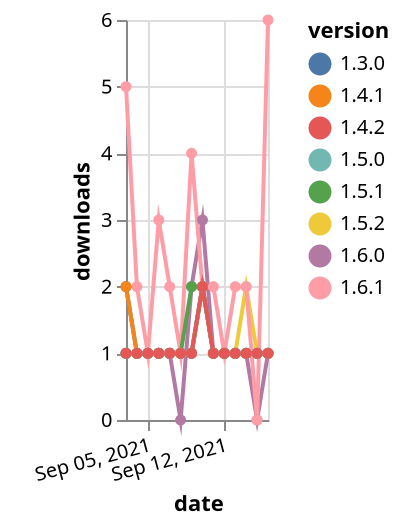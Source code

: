 {"$schema": "https://vega.github.io/schema/vega-lite/v5.json", "description": "A simple bar chart with embedded data.", "data": {"values": [{"date": "2021-09-03", "total": 201, "delta": 1, "version": "1.5.2"}, {"date": "2021-09-04", "total": 202, "delta": 1, "version": "1.5.2"}, {"date": "2021-09-05", "total": 203, "delta": 1, "version": "1.5.2"}, {"date": "2021-09-06", "total": 204, "delta": 1, "version": "1.5.2"}, {"date": "2021-09-07", "total": 205, "delta": 1, "version": "1.5.2"}, {"date": "2021-09-08", "total": 206, "delta": 1, "version": "1.5.2"}, {"date": "2021-09-09", "total": 207, "delta": 1, "version": "1.5.2"}, {"date": "2021-09-10", "total": 209, "delta": 2, "version": "1.5.2"}, {"date": "2021-09-11", "total": 210, "delta": 1, "version": "1.5.2"}, {"date": "2021-09-12", "total": 211, "delta": 1, "version": "1.5.2"}, {"date": "2021-09-13", "total": 212, "delta": 1, "version": "1.5.2"}, {"date": "2021-09-14", "total": 214, "delta": 2, "version": "1.5.2"}, {"date": "2021-09-15", "total": 215, "delta": 1, "version": "1.5.2"}, {"date": "2021-09-16", "total": 216, "delta": 1, "version": "1.5.2"}, {"date": "2021-09-03", "total": 157, "delta": 1, "version": "1.6.0"}, {"date": "2021-09-04", "total": 158, "delta": 1, "version": "1.6.0"}, {"date": "2021-09-05", "total": 159, "delta": 1, "version": "1.6.0"}, {"date": "2021-09-06", "total": 160, "delta": 1, "version": "1.6.0"}, {"date": "2021-09-07", "total": 161, "delta": 1, "version": "1.6.0"}, {"date": "2021-09-08", "total": 161, "delta": 0, "version": "1.6.0"}, {"date": "2021-09-09", "total": 163, "delta": 2, "version": "1.6.0"}, {"date": "2021-09-10", "total": 166, "delta": 3, "version": "1.6.0"}, {"date": "2021-09-11", "total": 167, "delta": 1, "version": "1.6.0"}, {"date": "2021-09-12", "total": 168, "delta": 1, "version": "1.6.0"}, {"date": "2021-09-13", "total": 169, "delta": 1, "version": "1.6.0"}, {"date": "2021-09-14", "total": 170, "delta": 1, "version": "1.6.0"}, {"date": "2021-09-15", "total": 170, "delta": 0, "version": "1.6.0"}, {"date": "2021-09-16", "total": 171, "delta": 1, "version": "1.6.0"}, {"date": "2021-09-03", "total": 234, "delta": 5, "version": "1.6.1"}, {"date": "2021-09-04", "total": 236, "delta": 2, "version": "1.6.1"}, {"date": "2021-09-05", "total": 237, "delta": 1, "version": "1.6.1"}, {"date": "2021-09-06", "total": 240, "delta": 3, "version": "1.6.1"}, {"date": "2021-09-07", "total": 242, "delta": 2, "version": "1.6.1"}, {"date": "2021-09-08", "total": 243, "delta": 1, "version": "1.6.1"}, {"date": "2021-09-09", "total": 247, "delta": 4, "version": "1.6.1"}, {"date": "2021-09-10", "total": 249, "delta": 2, "version": "1.6.1"}, {"date": "2021-09-11", "total": 251, "delta": 2, "version": "1.6.1"}, {"date": "2021-09-12", "total": 252, "delta": 1, "version": "1.6.1"}, {"date": "2021-09-13", "total": 254, "delta": 2, "version": "1.6.1"}, {"date": "2021-09-14", "total": 256, "delta": 2, "version": "1.6.1"}, {"date": "2021-09-15", "total": 256, "delta": 0, "version": "1.6.1"}, {"date": "2021-09-16", "total": 262, "delta": 6, "version": "1.6.1"}, {"date": "2021-09-03", "total": 202, "delta": 1, "version": "1.5.1"}, {"date": "2021-09-04", "total": 203, "delta": 1, "version": "1.5.1"}, {"date": "2021-09-05", "total": 204, "delta": 1, "version": "1.5.1"}, {"date": "2021-09-06", "total": 205, "delta": 1, "version": "1.5.1"}, {"date": "2021-09-07", "total": 206, "delta": 1, "version": "1.5.1"}, {"date": "2021-09-08", "total": 207, "delta": 1, "version": "1.5.1"}, {"date": "2021-09-09", "total": 209, "delta": 2, "version": "1.5.1"}, {"date": "2021-09-10", "total": 211, "delta": 2, "version": "1.5.1"}, {"date": "2021-09-11", "total": 212, "delta": 1, "version": "1.5.1"}, {"date": "2021-09-12", "total": 213, "delta": 1, "version": "1.5.1"}, {"date": "2021-09-13", "total": 214, "delta": 1, "version": "1.5.1"}, {"date": "2021-09-14", "total": 215, "delta": 1, "version": "1.5.1"}, {"date": "2021-09-15", "total": 216, "delta": 1, "version": "1.5.1"}, {"date": "2021-09-16", "total": 217, "delta": 1, "version": "1.5.1"}, {"date": "2021-09-03", "total": 141, "delta": 2, "version": "1.3.0"}, {"date": "2021-09-04", "total": 142, "delta": 1, "version": "1.3.0"}, {"date": "2021-09-05", "total": 143, "delta": 1, "version": "1.3.0"}, {"date": "2021-09-06", "total": 144, "delta": 1, "version": "1.3.0"}, {"date": "2021-09-07", "total": 145, "delta": 1, "version": "1.3.0"}, {"date": "2021-09-08", "total": 146, "delta": 1, "version": "1.3.0"}, {"date": "2021-09-09", "total": 147, "delta": 1, "version": "1.3.0"}, {"date": "2021-09-10", "total": 149, "delta": 2, "version": "1.3.0"}, {"date": "2021-09-11", "total": 150, "delta": 1, "version": "1.3.0"}, {"date": "2021-09-12", "total": 151, "delta": 1, "version": "1.3.0"}, {"date": "2021-09-13", "total": 152, "delta": 1, "version": "1.3.0"}, {"date": "2021-09-14", "total": 153, "delta": 1, "version": "1.3.0"}, {"date": "2021-09-15", "total": 154, "delta": 1, "version": "1.3.0"}, {"date": "2021-09-16", "total": 155, "delta": 1, "version": "1.3.0"}, {"date": "2021-09-03", "total": 136, "delta": 2, "version": "1.4.1"}, {"date": "2021-09-04", "total": 137, "delta": 1, "version": "1.4.1"}, {"date": "2021-09-05", "total": 138, "delta": 1, "version": "1.4.1"}, {"date": "2021-09-06", "total": 139, "delta": 1, "version": "1.4.1"}, {"date": "2021-09-07", "total": 140, "delta": 1, "version": "1.4.1"}, {"date": "2021-09-08", "total": 141, "delta": 1, "version": "1.4.1"}, {"date": "2021-09-09", "total": 142, "delta": 1, "version": "1.4.1"}, {"date": "2021-09-10", "total": 144, "delta": 2, "version": "1.4.1"}, {"date": "2021-09-11", "total": 145, "delta": 1, "version": "1.4.1"}, {"date": "2021-09-12", "total": 146, "delta": 1, "version": "1.4.1"}, {"date": "2021-09-13", "total": 147, "delta": 1, "version": "1.4.1"}, {"date": "2021-09-14", "total": 148, "delta": 1, "version": "1.4.1"}, {"date": "2021-09-15", "total": 149, "delta": 1, "version": "1.4.1"}, {"date": "2021-09-16", "total": 150, "delta": 1, "version": "1.4.1"}, {"date": "2021-09-03", "total": 139, "delta": 1, "version": "1.5.0"}, {"date": "2021-09-04", "total": 140, "delta": 1, "version": "1.5.0"}, {"date": "2021-09-05", "total": 141, "delta": 1, "version": "1.5.0"}, {"date": "2021-09-06", "total": 142, "delta": 1, "version": "1.5.0"}, {"date": "2021-09-07", "total": 143, "delta": 1, "version": "1.5.0"}, {"date": "2021-09-08", "total": 144, "delta": 1, "version": "1.5.0"}, {"date": "2021-09-09", "total": 145, "delta": 1, "version": "1.5.0"}, {"date": "2021-09-10", "total": 147, "delta": 2, "version": "1.5.0"}, {"date": "2021-09-11", "total": 148, "delta": 1, "version": "1.5.0"}, {"date": "2021-09-12", "total": 149, "delta": 1, "version": "1.5.0"}, {"date": "2021-09-13", "total": 150, "delta": 1, "version": "1.5.0"}, {"date": "2021-09-14", "total": 151, "delta": 1, "version": "1.5.0"}, {"date": "2021-09-15", "total": 152, "delta": 1, "version": "1.5.0"}, {"date": "2021-09-16", "total": 153, "delta": 1, "version": "1.5.0"}, {"date": "2021-09-03", "total": 162, "delta": 1, "version": "1.4.2"}, {"date": "2021-09-04", "total": 163, "delta": 1, "version": "1.4.2"}, {"date": "2021-09-05", "total": 164, "delta": 1, "version": "1.4.2"}, {"date": "2021-09-06", "total": 165, "delta": 1, "version": "1.4.2"}, {"date": "2021-09-07", "total": 166, "delta": 1, "version": "1.4.2"}, {"date": "2021-09-08", "total": 167, "delta": 1, "version": "1.4.2"}, {"date": "2021-09-09", "total": 168, "delta": 1, "version": "1.4.2"}, {"date": "2021-09-10", "total": 170, "delta": 2, "version": "1.4.2"}, {"date": "2021-09-11", "total": 171, "delta": 1, "version": "1.4.2"}, {"date": "2021-09-12", "total": 172, "delta": 1, "version": "1.4.2"}, {"date": "2021-09-13", "total": 173, "delta": 1, "version": "1.4.2"}, {"date": "2021-09-14", "total": 174, "delta": 1, "version": "1.4.2"}, {"date": "2021-09-15", "total": 175, "delta": 1, "version": "1.4.2"}, {"date": "2021-09-16", "total": 176, "delta": 1, "version": "1.4.2"}]}, "width": "container", "mark": {"type": "line", "point": {"filled": true}}, "encoding": {"x": {"field": "date", "type": "temporal", "timeUnit": "yearmonthdate", "title": "date", "axis": {"labelAngle": -15}}, "y": {"field": "delta", "type": "quantitative", "title": "downloads"}, "color": {"field": "version", "type": "nominal"}, "tooltip": {"field": "delta"}}}